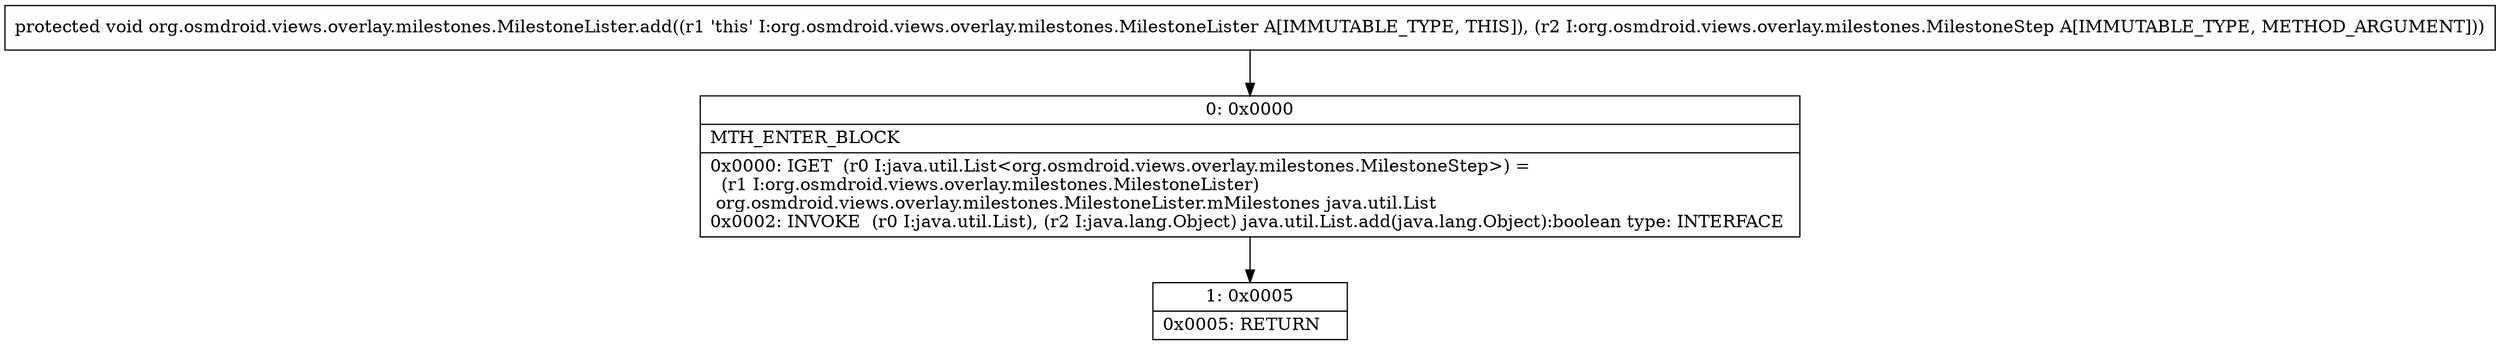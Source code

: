 digraph "CFG fororg.osmdroid.views.overlay.milestones.MilestoneLister.add(Lorg\/osmdroid\/views\/overlay\/milestones\/MilestoneStep;)V" {
Node_0 [shape=record,label="{0\:\ 0x0000|MTH_ENTER_BLOCK\l|0x0000: IGET  (r0 I:java.util.List\<org.osmdroid.views.overlay.milestones.MilestoneStep\>) = \l  (r1 I:org.osmdroid.views.overlay.milestones.MilestoneLister)\l org.osmdroid.views.overlay.milestones.MilestoneLister.mMilestones java.util.List \l0x0002: INVOKE  (r0 I:java.util.List), (r2 I:java.lang.Object) java.util.List.add(java.lang.Object):boolean type: INTERFACE \l}"];
Node_1 [shape=record,label="{1\:\ 0x0005|0x0005: RETURN   \l}"];
MethodNode[shape=record,label="{protected void org.osmdroid.views.overlay.milestones.MilestoneLister.add((r1 'this' I:org.osmdroid.views.overlay.milestones.MilestoneLister A[IMMUTABLE_TYPE, THIS]), (r2 I:org.osmdroid.views.overlay.milestones.MilestoneStep A[IMMUTABLE_TYPE, METHOD_ARGUMENT])) }"];
MethodNode -> Node_0;
Node_0 -> Node_1;
}

